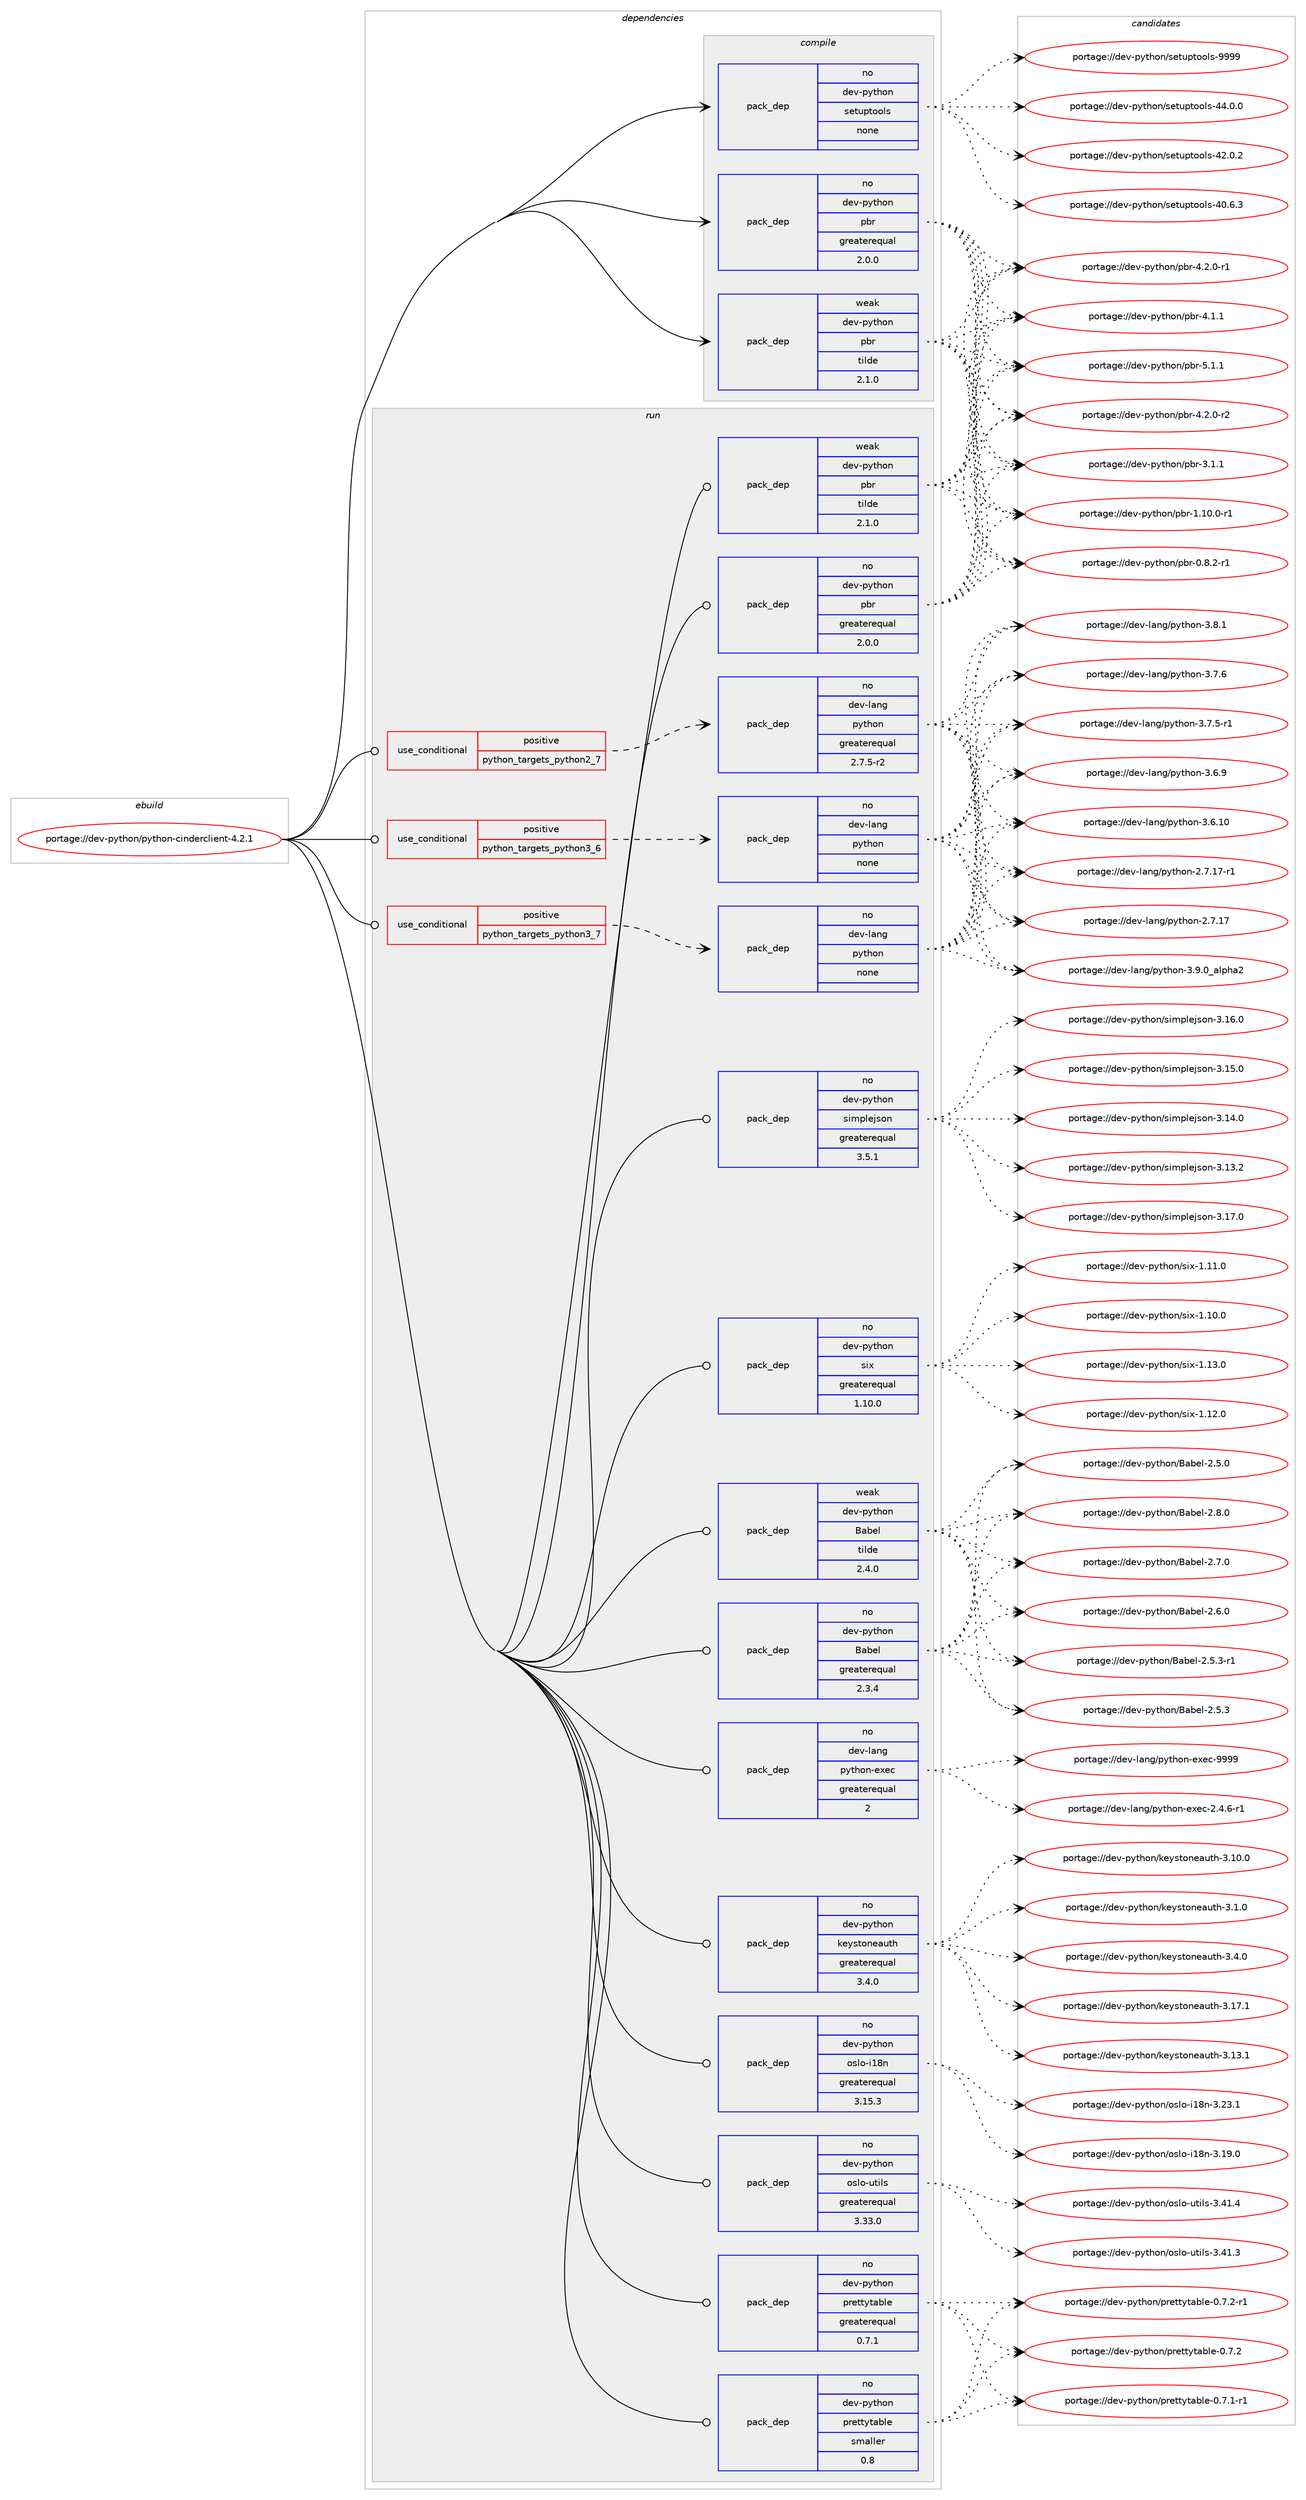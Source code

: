 digraph prolog {

# *************
# Graph options
# *************

newrank=true;
concentrate=true;
compound=true;
graph [rankdir=LR,fontname=Helvetica,fontsize=10,ranksep=1.5];#, ranksep=2.5, nodesep=0.2];
edge  [arrowhead=vee];
node  [fontname=Helvetica,fontsize=10];

# **********
# The ebuild
# **********

subgraph cluster_leftcol {
color=gray;
label=<<i>ebuild</i>>;
id [label="portage://dev-python/python-cinderclient-4.2.1", color=red, width=4, href="../dev-python/python-cinderclient-4.2.1.svg"];
}

# ****************
# The dependencies
# ****************

subgraph cluster_midcol {
color=gray;
label=<<i>dependencies</i>>;
subgraph cluster_compile {
fillcolor="#eeeeee";
style=filled;
label=<<i>compile</i>>;
subgraph pack320242 {
dependency433165 [label=<<TABLE BORDER="0" CELLBORDER="1" CELLSPACING="0" CELLPADDING="4" WIDTH="220"><TR><TD ROWSPAN="6" CELLPADDING="30">pack_dep</TD></TR><TR><TD WIDTH="110">no</TD></TR><TR><TD>dev-python</TD></TR><TR><TD>pbr</TD></TR><TR><TD>greaterequal</TD></TR><TR><TD>2.0.0</TD></TR></TABLE>>, shape=none, color=blue];
}
id:e -> dependency433165:w [weight=20,style="solid",arrowhead="vee"];
subgraph pack320243 {
dependency433166 [label=<<TABLE BORDER="0" CELLBORDER="1" CELLSPACING="0" CELLPADDING="4" WIDTH="220"><TR><TD ROWSPAN="6" CELLPADDING="30">pack_dep</TD></TR><TR><TD WIDTH="110">no</TD></TR><TR><TD>dev-python</TD></TR><TR><TD>setuptools</TD></TR><TR><TD>none</TD></TR><TR><TD></TD></TR></TABLE>>, shape=none, color=blue];
}
id:e -> dependency433166:w [weight=20,style="solid",arrowhead="vee"];
subgraph pack320244 {
dependency433167 [label=<<TABLE BORDER="0" CELLBORDER="1" CELLSPACING="0" CELLPADDING="4" WIDTH="220"><TR><TD ROWSPAN="6" CELLPADDING="30">pack_dep</TD></TR><TR><TD WIDTH="110">weak</TD></TR><TR><TD>dev-python</TD></TR><TR><TD>pbr</TD></TR><TR><TD>tilde</TD></TR><TR><TD>2.1.0</TD></TR></TABLE>>, shape=none, color=blue];
}
id:e -> dependency433167:w [weight=20,style="solid",arrowhead="vee"];
}
subgraph cluster_compileandrun {
fillcolor="#eeeeee";
style=filled;
label=<<i>compile and run</i>>;
}
subgraph cluster_run {
fillcolor="#eeeeee";
style=filled;
label=<<i>run</i>>;
subgraph cond108008 {
dependency433168 [label=<<TABLE BORDER="0" CELLBORDER="1" CELLSPACING="0" CELLPADDING="4"><TR><TD ROWSPAN="3" CELLPADDING="10">use_conditional</TD></TR><TR><TD>positive</TD></TR><TR><TD>python_targets_python2_7</TD></TR></TABLE>>, shape=none, color=red];
subgraph pack320245 {
dependency433169 [label=<<TABLE BORDER="0" CELLBORDER="1" CELLSPACING="0" CELLPADDING="4" WIDTH="220"><TR><TD ROWSPAN="6" CELLPADDING="30">pack_dep</TD></TR><TR><TD WIDTH="110">no</TD></TR><TR><TD>dev-lang</TD></TR><TR><TD>python</TD></TR><TR><TD>greaterequal</TD></TR><TR><TD>2.7.5-r2</TD></TR></TABLE>>, shape=none, color=blue];
}
dependency433168:e -> dependency433169:w [weight=20,style="dashed",arrowhead="vee"];
}
id:e -> dependency433168:w [weight=20,style="solid",arrowhead="odot"];
subgraph cond108009 {
dependency433170 [label=<<TABLE BORDER="0" CELLBORDER="1" CELLSPACING="0" CELLPADDING="4"><TR><TD ROWSPAN="3" CELLPADDING="10">use_conditional</TD></TR><TR><TD>positive</TD></TR><TR><TD>python_targets_python3_6</TD></TR></TABLE>>, shape=none, color=red];
subgraph pack320246 {
dependency433171 [label=<<TABLE BORDER="0" CELLBORDER="1" CELLSPACING="0" CELLPADDING="4" WIDTH="220"><TR><TD ROWSPAN="6" CELLPADDING="30">pack_dep</TD></TR><TR><TD WIDTH="110">no</TD></TR><TR><TD>dev-lang</TD></TR><TR><TD>python</TD></TR><TR><TD>none</TD></TR><TR><TD></TD></TR></TABLE>>, shape=none, color=blue];
}
dependency433170:e -> dependency433171:w [weight=20,style="dashed",arrowhead="vee"];
}
id:e -> dependency433170:w [weight=20,style="solid",arrowhead="odot"];
subgraph cond108010 {
dependency433172 [label=<<TABLE BORDER="0" CELLBORDER="1" CELLSPACING="0" CELLPADDING="4"><TR><TD ROWSPAN="3" CELLPADDING="10">use_conditional</TD></TR><TR><TD>positive</TD></TR><TR><TD>python_targets_python3_7</TD></TR></TABLE>>, shape=none, color=red];
subgraph pack320247 {
dependency433173 [label=<<TABLE BORDER="0" CELLBORDER="1" CELLSPACING="0" CELLPADDING="4" WIDTH="220"><TR><TD ROWSPAN="6" CELLPADDING="30">pack_dep</TD></TR><TR><TD WIDTH="110">no</TD></TR><TR><TD>dev-lang</TD></TR><TR><TD>python</TD></TR><TR><TD>none</TD></TR><TR><TD></TD></TR></TABLE>>, shape=none, color=blue];
}
dependency433172:e -> dependency433173:w [weight=20,style="dashed",arrowhead="vee"];
}
id:e -> dependency433172:w [weight=20,style="solid",arrowhead="odot"];
subgraph pack320248 {
dependency433174 [label=<<TABLE BORDER="0" CELLBORDER="1" CELLSPACING="0" CELLPADDING="4" WIDTH="220"><TR><TD ROWSPAN="6" CELLPADDING="30">pack_dep</TD></TR><TR><TD WIDTH="110">no</TD></TR><TR><TD>dev-lang</TD></TR><TR><TD>python-exec</TD></TR><TR><TD>greaterequal</TD></TR><TR><TD>2</TD></TR></TABLE>>, shape=none, color=blue];
}
id:e -> dependency433174:w [weight=20,style="solid",arrowhead="odot"];
subgraph pack320249 {
dependency433175 [label=<<TABLE BORDER="0" CELLBORDER="1" CELLSPACING="0" CELLPADDING="4" WIDTH="220"><TR><TD ROWSPAN="6" CELLPADDING="30">pack_dep</TD></TR><TR><TD WIDTH="110">no</TD></TR><TR><TD>dev-python</TD></TR><TR><TD>Babel</TD></TR><TR><TD>greaterequal</TD></TR><TR><TD>2.3.4</TD></TR></TABLE>>, shape=none, color=blue];
}
id:e -> dependency433175:w [weight=20,style="solid",arrowhead="odot"];
subgraph pack320250 {
dependency433176 [label=<<TABLE BORDER="0" CELLBORDER="1" CELLSPACING="0" CELLPADDING="4" WIDTH="220"><TR><TD ROWSPAN="6" CELLPADDING="30">pack_dep</TD></TR><TR><TD WIDTH="110">no</TD></TR><TR><TD>dev-python</TD></TR><TR><TD>keystoneauth</TD></TR><TR><TD>greaterequal</TD></TR><TR><TD>3.4.0</TD></TR></TABLE>>, shape=none, color=blue];
}
id:e -> dependency433176:w [weight=20,style="solid",arrowhead="odot"];
subgraph pack320251 {
dependency433177 [label=<<TABLE BORDER="0" CELLBORDER="1" CELLSPACING="0" CELLPADDING="4" WIDTH="220"><TR><TD ROWSPAN="6" CELLPADDING="30">pack_dep</TD></TR><TR><TD WIDTH="110">no</TD></TR><TR><TD>dev-python</TD></TR><TR><TD>oslo-i18n</TD></TR><TR><TD>greaterequal</TD></TR><TR><TD>3.15.3</TD></TR></TABLE>>, shape=none, color=blue];
}
id:e -> dependency433177:w [weight=20,style="solid",arrowhead="odot"];
subgraph pack320252 {
dependency433178 [label=<<TABLE BORDER="0" CELLBORDER="1" CELLSPACING="0" CELLPADDING="4" WIDTH="220"><TR><TD ROWSPAN="6" CELLPADDING="30">pack_dep</TD></TR><TR><TD WIDTH="110">no</TD></TR><TR><TD>dev-python</TD></TR><TR><TD>oslo-utils</TD></TR><TR><TD>greaterequal</TD></TR><TR><TD>3.33.0</TD></TR></TABLE>>, shape=none, color=blue];
}
id:e -> dependency433178:w [weight=20,style="solid",arrowhead="odot"];
subgraph pack320253 {
dependency433179 [label=<<TABLE BORDER="0" CELLBORDER="1" CELLSPACING="0" CELLPADDING="4" WIDTH="220"><TR><TD ROWSPAN="6" CELLPADDING="30">pack_dep</TD></TR><TR><TD WIDTH="110">no</TD></TR><TR><TD>dev-python</TD></TR><TR><TD>pbr</TD></TR><TR><TD>greaterequal</TD></TR><TR><TD>2.0.0</TD></TR></TABLE>>, shape=none, color=blue];
}
id:e -> dependency433179:w [weight=20,style="solid",arrowhead="odot"];
subgraph pack320254 {
dependency433180 [label=<<TABLE BORDER="0" CELLBORDER="1" CELLSPACING="0" CELLPADDING="4" WIDTH="220"><TR><TD ROWSPAN="6" CELLPADDING="30">pack_dep</TD></TR><TR><TD WIDTH="110">no</TD></TR><TR><TD>dev-python</TD></TR><TR><TD>prettytable</TD></TR><TR><TD>greaterequal</TD></TR><TR><TD>0.7.1</TD></TR></TABLE>>, shape=none, color=blue];
}
id:e -> dependency433180:w [weight=20,style="solid",arrowhead="odot"];
subgraph pack320255 {
dependency433181 [label=<<TABLE BORDER="0" CELLBORDER="1" CELLSPACING="0" CELLPADDING="4" WIDTH="220"><TR><TD ROWSPAN="6" CELLPADDING="30">pack_dep</TD></TR><TR><TD WIDTH="110">no</TD></TR><TR><TD>dev-python</TD></TR><TR><TD>prettytable</TD></TR><TR><TD>smaller</TD></TR><TR><TD>0.8</TD></TR></TABLE>>, shape=none, color=blue];
}
id:e -> dependency433181:w [weight=20,style="solid",arrowhead="odot"];
subgraph pack320256 {
dependency433182 [label=<<TABLE BORDER="0" CELLBORDER="1" CELLSPACING="0" CELLPADDING="4" WIDTH="220"><TR><TD ROWSPAN="6" CELLPADDING="30">pack_dep</TD></TR><TR><TD WIDTH="110">no</TD></TR><TR><TD>dev-python</TD></TR><TR><TD>simplejson</TD></TR><TR><TD>greaterequal</TD></TR><TR><TD>3.5.1</TD></TR></TABLE>>, shape=none, color=blue];
}
id:e -> dependency433182:w [weight=20,style="solid",arrowhead="odot"];
subgraph pack320257 {
dependency433183 [label=<<TABLE BORDER="0" CELLBORDER="1" CELLSPACING="0" CELLPADDING="4" WIDTH="220"><TR><TD ROWSPAN="6" CELLPADDING="30">pack_dep</TD></TR><TR><TD WIDTH="110">no</TD></TR><TR><TD>dev-python</TD></TR><TR><TD>six</TD></TR><TR><TD>greaterequal</TD></TR><TR><TD>1.10.0</TD></TR></TABLE>>, shape=none, color=blue];
}
id:e -> dependency433183:w [weight=20,style="solid",arrowhead="odot"];
subgraph pack320258 {
dependency433184 [label=<<TABLE BORDER="0" CELLBORDER="1" CELLSPACING="0" CELLPADDING="4" WIDTH="220"><TR><TD ROWSPAN="6" CELLPADDING="30">pack_dep</TD></TR><TR><TD WIDTH="110">weak</TD></TR><TR><TD>dev-python</TD></TR><TR><TD>Babel</TD></TR><TR><TD>tilde</TD></TR><TR><TD>2.4.0</TD></TR></TABLE>>, shape=none, color=blue];
}
id:e -> dependency433184:w [weight=20,style="solid",arrowhead="odot"];
subgraph pack320259 {
dependency433185 [label=<<TABLE BORDER="0" CELLBORDER="1" CELLSPACING="0" CELLPADDING="4" WIDTH="220"><TR><TD ROWSPAN="6" CELLPADDING="30">pack_dep</TD></TR><TR><TD WIDTH="110">weak</TD></TR><TR><TD>dev-python</TD></TR><TR><TD>pbr</TD></TR><TR><TD>tilde</TD></TR><TR><TD>2.1.0</TD></TR></TABLE>>, shape=none, color=blue];
}
id:e -> dependency433185:w [weight=20,style="solid",arrowhead="odot"];
}
}

# **************
# The candidates
# **************

subgraph cluster_choices {
rank=same;
color=gray;
label=<<i>candidates</i>>;

subgraph choice320242 {
color=black;
nodesep=1;
choice100101118451121211161041111104711298114455346494649 [label="portage://dev-python/pbr-5.1.1", color=red, width=4,href="../dev-python/pbr-5.1.1.svg"];
choice1001011184511212111610411111047112981144552465046484511450 [label="portage://dev-python/pbr-4.2.0-r2", color=red, width=4,href="../dev-python/pbr-4.2.0-r2.svg"];
choice1001011184511212111610411111047112981144552465046484511449 [label="portage://dev-python/pbr-4.2.0-r1", color=red, width=4,href="../dev-python/pbr-4.2.0-r1.svg"];
choice100101118451121211161041111104711298114455246494649 [label="portage://dev-python/pbr-4.1.1", color=red, width=4,href="../dev-python/pbr-4.1.1.svg"];
choice100101118451121211161041111104711298114455146494649 [label="portage://dev-python/pbr-3.1.1", color=red, width=4,href="../dev-python/pbr-3.1.1.svg"];
choice100101118451121211161041111104711298114454946494846484511449 [label="portage://dev-python/pbr-1.10.0-r1", color=red, width=4,href="../dev-python/pbr-1.10.0-r1.svg"];
choice1001011184511212111610411111047112981144548465646504511449 [label="portage://dev-python/pbr-0.8.2-r1", color=red, width=4,href="../dev-python/pbr-0.8.2-r1.svg"];
dependency433165:e -> choice100101118451121211161041111104711298114455346494649:w [style=dotted,weight="100"];
dependency433165:e -> choice1001011184511212111610411111047112981144552465046484511450:w [style=dotted,weight="100"];
dependency433165:e -> choice1001011184511212111610411111047112981144552465046484511449:w [style=dotted,weight="100"];
dependency433165:e -> choice100101118451121211161041111104711298114455246494649:w [style=dotted,weight="100"];
dependency433165:e -> choice100101118451121211161041111104711298114455146494649:w [style=dotted,weight="100"];
dependency433165:e -> choice100101118451121211161041111104711298114454946494846484511449:w [style=dotted,weight="100"];
dependency433165:e -> choice1001011184511212111610411111047112981144548465646504511449:w [style=dotted,weight="100"];
}
subgraph choice320243 {
color=black;
nodesep=1;
choice10010111845112121116104111110471151011161171121161111111081154557575757 [label="portage://dev-python/setuptools-9999", color=red, width=4,href="../dev-python/setuptools-9999.svg"];
choice100101118451121211161041111104711510111611711211611111110811545525246484648 [label="portage://dev-python/setuptools-44.0.0", color=red, width=4,href="../dev-python/setuptools-44.0.0.svg"];
choice100101118451121211161041111104711510111611711211611111110811545525046484650 [label="portage://dev-python/setuptools-42.0.2", color=red, width=4,href="../dev-python/setuptools-42.0.2.svg"];
choice100101118451121211161041111104711510111611711211611111110811545524846544651 [label="portage://dev-python/setuptools-40.6.3", color=red, width=4,href="../dev-python/setuptools-40.6.3.svg"];
dependency433166:e -> choice10010111845112121116104111110471151011161171121161111111081154557575757:w [style=dotted,weight="100"];
dependency433166:e -> choice100101118451121211161041111104711510111611711211611111110811545525246484648:w [style=dotted,weight="100"];
dependency433166:e -> choice100101118451121211161041111104711510111611711211611111110811545525046484650:w [style=dotted,weight="100"];
dependency433166:e -> choice100101118451121211161041111104711510111611711211611111110811545524846544651:w [style=dotted,weight="100"];
}
subgraph choice320244 {
color=black;
nodesep=1;
choice100101118451121211161041111104711298114455346494649 [label="portage://dev-python/pbr-5.1.1", color=red, width=4,href="../dev-python/pbr-5.1.1.svg"];
choice1001011184511212111610411111047112981144552465046484511450 [label="portage://dev-python/pbr-4.2.0-r2", color=red, width=4,href="../dev-python/pbr-4.2.0-r2.svg"];
choice1001011184511212111610411111047112981144552465046484511449 [label="portage://dev-python/pbr-4.2.0-r1", color=red, width=4,href="../dev-python/pbr-4.2.0-r1.svg"];
choice100101118451121211161041111104711298114455246494649 [label="portage://dev-python/pbr-4.1.1", color=red, width=4,href="../dev-python/pbr-4.1.1.svg"];
choice100101118451121211161041111104711298114455146494649 [label="portage://dev-python/pbr-3.1.1", color=red, width=4,href="../dev-python/pbr-3.1.1.svg"];
choice100101118451121211161041111104711298114454946494846484511449 [label="portage://dev-python/pbr-1.10.0-r1", color=red, width=4,href="../dev-python/pbr-1.10.0-r1.svg"];
choice1001011184511212111610411111047112981144548465646504511449 [label="portage://dev-python/pbr-0.8.2-r1", color=red, width=4,href="../dev-python/pbr-0.8.2-r1.svg"];
dependency433167:e -> choice100101118451121211161041111104711298114455346494649:w [style=dotted,weight="100"];
dependency433167:e -> choice1001011184511212111610411111047112981144552465046484511450:w [style=dotted,weight="100"];
dependency433167:e -> choice1001011184511212111610411111047112981144552465046484511449:w [style=dotted,weight="100"];
dependency433167:e -> choice100101118451121211161041111104711298114455246494649:w [style=dotted,weight="100"];
dependency433167:e -> choice100101118451121211161041111104711298114455146494649:w [style=dotted,weight="100"];
dependency433167:e -> choice100101118451121211161041111104711298114454946494846484511449:w [style=dotted,weight="100"];
dependency433167:e -> choice1001011184511212111610411111047112981144548465646504511449:w [style=dotted,weight="100"];
}
subgraph choice320245 {
color=black;
nodesep=1;
choice10010111845108971101034711212111610411111045514657464895971081121049750 [label="portage://dev-lang/python-3.9.0_alpha2", color=red, width=4,href="../dev-lang/python-3.9.0_alpha2.svg"];
choice100101118451089711010347112121116104111110455146564649 [label="portage://dev-lang/python-3.8.1", color=red, width=4,href="../dev-lang/python-3.8.1.svg"];
choice100101118451089711010347112121116104111110455146554654 [label="portage://dev-lang/python-3.7.6", color=red, width=4,href="../dev-lang/python-3.7.6.svg"];
choice1001011184510897110103471121211161041111104551465546534511449 [label="portage://dev-lang/python-3.7.5-r1", color=red, width=4,href="../dev-lang/python-3.7.5-r1.svg"];
choice100101118451089711010347112121116104111110455146544657 [label="portage://dev-lang/python-3.6.9", color=red, width=4,href="../dev-lang/python-3.6.9.svg"];
choice10010111845108971101034711212111610411111045514654464948 [label="portage://dev-lang/python-3.6.10", color=red, width=4,href="../dev-lang/python-3.6.10.svg"];
choice100101118451089711010347112121116104111110455046554649554511449 [label="portage://dev-lang/python-2.7.17-r1", color=red, width=4,href="../dev-lang/python-2.7.17-r1.svg"];
choice10010111845108971101034711212111610411111045504655464955 [label="portage://dev-lang/python-2.7.17", color=red, width=4,href="../dev-lang/python-2.7.17.svg"];
dependency433169:e -> choice10010111845108971101034711212111610411111045514657464895971081121049750:w [style=dotted,weight="100"];
dependency433169:e -> choice100101118451089711010347112121116104111110455146564649:w [style=dotted,weight="100"];
dependency433169:e -> choice100101118451089711010347112121116104111110455146554654:w [style=dotted,weight="100"];
dependency433169:e -> choice1001011184510897110103471121211161041111104551465546534511449:w [style=dotted,weight="100"];
dependency433169:e -> choice100101118451089711010347112121116104111110455146544657:w [style=dotted,weight="100"];
dependency433169:e -> choice10010111845108971101034711212111610411111045514654464948:w [style=dotted,weight="100"];
dependency433169:e -> choice100101118451089711010347112121116104111110455046554649554511449:w [style=dotted,weight="100"];
dependency433169:e -> choice10010111845108971101034711212111610411111045504655464955:w [style=dotted,weight="100"];
}
subgraph choice320246 {
color=black;
nodesep=1;
choice10010111845108971101034711212111610411111045514657464895971081121049750 [label="portage://dev-lang/python-3.9.0_alpha2", color=red, width=4,href="../dev-lang/python-3.9.0_alpha2.svg"];
choice100101118451089711010347112121116104111110455146564649 [label="portage://dev-lang/python-3.8.1", color=red, width=4,href="../dev-lang/python-3.8.1.svg"];
choice100101118451089711010347112121116104111110455146554654 [label="portage://dev-lang/python-3.7.6", color=red, width=4,href="../dev-lang/python-3.7.6.svg"];
choice1001011184510897110103471121211161041111104551465546534511449 [label="portage://dev-lang/python-3.7.5-r1", color=red, width=4,href="../dev-lang/python-3.7.5-r1.svg"];
choice100101118451089711010347112121116104111110455146544657 [label="portage://dev-lang/python-3.6.9", color=red, width=4,href="../dev-lang/python-3.6.9.svg"];
choice10010111845108971101034711212111610411111045514654464948 [label="portage://dev-lang/python-3.6.10", color=red, width=4,href="../dev-lang/python-3.6.10.svg"];
choice100101118451089711010347112121116104111110455046554649554511449 [label="portage://dev-lang/python-2.7.17-r1", color=red, width=4,href="../dev-lang/python-2.7.17-r1.svg"];
choice10010111845108971101034711212111610411111045504655464955 [label="portage://dev-lang/python-2.7.17", color=red, width=4,href="../dev-lang/python-2.7.17.svg"];
dependency433171:e -> choice10010111845108971101034711212111610411111045514657464895971081121049750:w [style=dotted,weight="100"];
dependency433171:e -> choice100101118451089711010347112121116104111110455146564649:w [style=dotted,weight="100"];
dependency433171:e -> choice100101118451089711010347112121116104111110455146554654:w [style=dotted,weight="100"];
dependency433171:e -> choice1001011184510897110103471121211161041111104551465546534511449:w [style=dotted,weight="100"];
dependency433171:e -> choice100101118451089711010347112121116104111110455146544657:w [style=dotted,weight="100"];
dependency433171:e -> choice10010111845108971101034711212111610411111045514654464948:w [style=dotted,weight="100"];
dependency433171:e -> choice100101118451089711010347112121116104111110455046554649554511449:w [style=dotted,weight="100"];
dependency433171:e -> choice10010111845108971101034711212111610411111045504655464955:w [style=dotted,weight="100"];
}
subgraph choice320247 {
color=black;
nodesep=1;
choice10010111845108971101034711212111610411111045514657464895971081121049750 [label="portage://dev-lang/python-3.9.0_alpha2", color=red, width=4,href="../dev-lang/python-3.9.0_alpha2.svg"];
choice100101118451089711010347112121116104111110455146564649 [label="portage://dev-lang/python-3.8.1", color=red, width=4,href="../dev-lang/python-3.8.1.svg"];
choice100101118451089711010347112121116104111110455146554654 [label="portage://dev-lang/python-3.7.6", color=red, width=4,href="../dev-lang/python-3.7.6.svg"];
choice1001011184510897110103471121211161041111104551465546534511449 [label="portage://dev-lang/python-3.7.5-r1", color=red, width=4,href="../dev-lang/python-3.7.5-r1.svg"];
choice100101118451089711010347112121116104111110455146544657 [label="portage://dev-lang/python-3.6.9", color=red, width=4,href="../dev-lang/python-3.6.9.svg"];
choice10010111845108971101034711212111610411111045514654464948 [label="portage://dev-lang/python-3.6.10", color=red, width=4,href="../dev-lang/python-3.6.10.svg"];
choice100101118451089711010347112121116104111110455046554649554511449 [label="portage://dev-lang/python-2.7.17-r1", color=red, width=4,href="../dev-lang/python-2.7.17-r1.svg"];
choice10010111845108971101034711212111610411111045504655464955 [label="portage://dev-lang/python-2.7.17", color=red, width=4,href="../dev-lang/python-2.7.17.svg"];
dependency433173:e -> choice10010111845108971101034711212111610411111045514657464895971081121049750:w [style=dotted,weight="100"];
dependency433173:e -> choice100101118451089711010347112121116104111110455146564649:w [style=dotted,weight="100"];
dependency433173:e -> choice100101118451089711010347112121116104111110455146554654:w [style=dotted,weight="100"];
dependency433173:e -> choice1001011184510897110103471121211161041111104551465546534511449:w [style=dotted,weight="100"];
dependency433173:e -> choice100101118451089711010347112121116104111110455146544657:w [style=dotted,weight="100"];
dependency433173:e -> choice10010111845108971101034711212111610411111045514654464948:w [style=dotted,weight="100"];
dependency433173:e -> choice100101118451089711010347112121116104111110455046554649554511449:w [style=dotted,weight="100"];
dependency433173:e -> choice10010111845108971101034711212111610411111045504655464955:w [style=dotted,weight="100"];
}
subgraph choice320248 {
color=black;
nodesep=1;
choice10010111845108971101034711212111610411111045101120101994557575757 [label="portage://dev-lang/python-exec-9999", color=red, width=4,href="../dev-lang/python-exec-9999.svg"];
choice10010111845108971101034711212111610411111045101120101994550465246544511449 [label="portage://dev-lang/python-exec-2.4.6-r1", color=red, width=4,href="../dev-lang/python-exec-2.4.6-r1.svg"];
dependency433174:e -> choice10010111845108971101034711212111610411111045101120101994557575757:w [style=dotted,weight="100"];
dependency433174:e -> choice10010111845108971101034711212111610411111045101120101994550465246544511449:w [style=dotted,weight="100"];
}
subgraph choice320249 {
color=black;
nodesep=1;
choice1001011184511212111610411111047669798101108455046564648 [label="portage://dev-python/Babel-2.8.0", color=red, width=4,href="../dev-python/Babel-2.8.0.svg"];
choice1001011184511212111610411111047669798101108455046554648 [label="portage://dev-python/Babel-2.7.0", color=red, width=4,href="../dev-python/Babel-2.7.0.svg"];
choice1001011184511212111610411111047669798101108455046544648 [label="portage://dev-python/Babel-2.6.0", color=red, width=4,href="../dev-python/Babel-2.6.0.svg"];
choice10010111845112121116104111110476697981011084550465346514511449 [label="portage://dev-python/Babel-2.5.3-r1", color=red, width=4,href="../dev-python/Babel-2.5.3-r1.svg"];
choice1001011184511212111610411111047669798101108455046534651 [label="portage://dev-python/Babel-2.5.3", color=red, width=4,href="../dev-python/Babel-2.5.3.svg"];
choice1001011184511212111610411111047669798101108455046534648 [label="portage://dev-python/Babel-2.5.0", color=red, width=4,href="../dev-python/Babel-2.5.0.svg"];
dependency433175:e -> choice1001011184511212111610411111047669798101108455046564648:w [style=dotted,weight="100"];
dependency433175:e -> choice1001011184511212111610411111047669798101108455046554648:w [style=dotted,weight="100"];
dependency433175:e -> choice1001011184511212111610411111047669798101108455046544648:w [style=dotted,weight="100"];
dependency433175:e -> choice10010111845112121116104111110476697981011084550465346514511449:w [style=dotted,weight="100"];
dependency433175:e -> choice1001011184511212111610411111047669798101108455046534651:w [style=dotted,weight="100"];
dependency433175:e -> choice1001011184511212111610411111047669798101108455046534648:w [style=dotted,weight="100"];
}
subgraph choice320250 {
color=black;
nodesep=1;
choice100101118451121211161041111104710710112111511611111010197117116104455146524648 [label="portage://dev-python/keystoneauth-3.4.0", color=red, width=4,href="../dev-python/keystoneauth-3.4.0.svg"];
choice10010111845112121116104111110471071011211151161111101019711711610445514649554649 [label="portage://dev-python/keystoneauth-3.17.1", color=red, width=4,href="../dev-python/keystoneauth-3.17.1.svg"];
choice10010111845112121116104111110471071011211151161111101019711711610445514649514649 [label="portage://dev-python/keystoneauth-3.13.1", color=red, width=4,href="../dev-python/keystoneauth-3.13.1.svg"];
choice10010111845112121116104111110471071011211151161111101019711711610445514649484648 [label="portage://dev-python/keystoneauth-3.10.0", color=red, width=4,href="../dev-python/keystoneauth-3.10.0.svg"];
choice100101118451121211161041111104710710112111511611111010197117116104455146494648 [label="portage://dev-python/keystoneauth-3.1.0", color=red, width=4,href="../dev-python/keystoneauth-3.1.0.svg"];
dependency433176:e -> choice100101118451121211161041111104710710112111511611111010197117116104455146524648:w [style=dotted,weight="100"];
dependency433176:e -> choice10010111845112121116104111110471071011211151161111101019711711610445514649554649:w [style=dotted,weight="100"];
dependency433176:e -> choice10010111845112121116104111110471071011211151161111101019711711610445514649514649:w [style=dotted,weight="100"];
dependency433176:e -> choice10010111845112121116104111110471071011211151161111101019711711610445514649484648:w [style=dotted,weight="100"];
dependency433176:e -> choice100101118451121211161041111104710710112111511611111010197117116104455146494648:w [style=dotted,weight="100"];
}
subgraph choice320251 {
color=black;
nodesep=1;
choice100101118451121211161041111104711111510811145105495611045514650514649 [label="portage://dev-python/oslo-i18n-3.23.1", color=red, width=4,href="../dev-python/oslo-i18n-3.23.1.svg"];
choice100101118451121211161041111104711111510811145105495611045514649574648 [label="portage://dev-python/oslo-i18n-3.19.0", color=red, width=4,href="../dev-python/oslo-i18n-3.19.0.svg"];
dependency433177:e -> choice100101118451121211161041111104711111510811145105495611045514650514649:w [style=dotted,weight="100"];
dependency433177:e -> choice100101118451121211161041111104711111510811145105495611045514649574648:w [style=dotted,weight="100"];
}
subgraph choice320252 {
color=black;
nodesep=1;
choice10010111845112121116104111110471111151081114511711610510811545514652494652 [label="portage://dev-python/oslo-utils-3.41.4", color=red, width=4,href="../dev-python/oslo-utils-3.41.4.svg"];
choice10010111845112121116104111110471111151081114511711610510811545514652494651 [label="portage://dev-python/oslo-utils-3.41.3", color=red, width=4,href="../dev-python/oslo-utils-3.41.3.svg"];
dependency433178:e -> choice10010111845112121116104111110471111151081114511711610510811545514652494652:w [style=dotted,weight="100"];
dependency433178:e -> choice10010111845112121116104111110471111151081114511711610510811545514652494651:w [style=dotted,weight="100"];
}
subgraph choice320253 {
color=black;
nodesep=1;
choice100101118451121211161041111104711298114455346494649 [label="portage://dev-python/pbr-5.1.1", color=red, width=4,href="../dev-python/pbr-5.1.1.svg"];
choice1001011184511212111610411111047112981144552465046484511450 [label="portage://dev-python/pbr-4.2.0-r2", color=red, width=4,href="../dev-python/pbr-4.2.0-r2.svg"];
choice1001011184511212111610411111047112981144552465046484511449 [label="portage://dev-python/pbr-4.2.0-r1", color=red, width=4,href="../dev-python/pbr-4.2.0-r1.svg"];
choice100101118451121211161041111104711298114455246494649 [label="portage://dev-python/pbr-4.1.1", color=red, width=4,href="../dev-python/pbr-4.1.1.svg"];
choice100101118451121211161041111104711298114455146494649 [label="portage://dev-python/pbr-3.1.1", color=red, width=4,href="../dev-python/pbr-3.1.1.svg"];
choice100101118451121211161041111104711298114454946494846484511449 [label="portage://dev-python/pbr-1.10.0-r1", color=red, width=4,href="../dev-python/pbr-1.10.0-r1.svg"];
choice1001011184511212111610411111047112981144548465646504511449 [label="portage://dev-python/pbr-0.8.2-r1", color=red, width=4,href="../dev-python/pbr-0.8.2-r1.svg"];
dependency433179:e -> choice100101118451121211161041111104711298114455346494649:w [style=dotted,weight="100"];
dependency433179:e -> choice1001011184511212111610411111047112981144552465046484511450:w [style=dotted,weight="100"];
dependency433179:e -> choice1001011184511212111610411111047112981144552465046484511449:w [style=dotted,weight="100"];
dependency433179:e -> choice100101118451121211161041111104711298114455246494649:w [style=dotted,weight="100"];
dependency433179:e -> choice100101118451121211161041111104711298114455146494649:w [style=dotted,weight="100"];
dependency433179:e -> choice100101118451121211161041111104711298114454946494846484511449:w [style=dotted,weight="100"];
dependency433179:e -> choice1001011184511212111610411111047112981144548465646504511449:w [style=dotted,weight="100"];
}
subgraph choice320254 {
color=black;
nodesep=1;
choice100101118451121211161041111104711211410111611612111697981081014548465546504511449 [label="portage://dev-python/prettytable-0.7.2-r1", color=red, width=4,href="../dev-python/prettytable-0.7.2-r1.svg"];
choice10010111845112121116104111110471121141011161161211169798108101454846554650 [label="portage://dev-python/prettytable-0.7.2", color=red, width=4,href="../dev-python/prettytable-0.7.2.svg"];
choice100101118451121211161041111104711211410111611612111697981081014548465546494511449 [label="portage://dev-python/prettytable-0.7.1-r1", color=red, width=4,href="../dev-python/prettytable-0.7.1-r1.svg"];
dependency433180:e -> choice100101118451121211161041111104711211410111611612111697981081014548465546504511449:w [style=dotted,weight="100"];
dependency433180:e -> choice10010111845112121116104111110471121141011161161211169798108101454846554650:w [style=dotted,weight="100"];
dependency433180:e -> choice100101118451121211161041111104711211410111611612111697981081014548465546494511449:w [style=dotted,weight="100"];
}
subgraph choice320255 {
color=black;
nodesep=1;
choice100101118451121211161041111104711211410111611612111697981081014548465546504511449 [label="portage://dev-python/prettytable-0.7.2-r1", color=red, width=4,href="../dev-python/prettytable-0.7.2-r1.svg"];
choice10010111845112121116104111110471121141011161161211169798108101454846554650 [label="portage://dev-python/prettytable-0.7.2", color=red, width=4,href="../dev-python/prettytable-0.7.2.svg"];
choice100101118451121211161041111104711211410111611612111697981081014548465546494511449 [label="portage://dev-python/prettytable-0.7.1-r1", color=red, width=4,href="../dev-python/prettytable-0.7.1-r1.svg"];
dependency433181:e -> choice100101118451121211161041111104711211410111611612111697981081014548465546504511449:w [style=dotted,weight="100"];
dependency433181:e -> choice10010111845112121116104111110471121141011161161211169798108101454846554650:w [style=dotted,weight="100"];
dependency433181:e -> choice100101118451121211161041111104711211410111611612111697981081014548465546494511449:w [style=dotted,weight="100"];
}
subgraph choice320256 {
color=black;
nodesep=1;
choice100101118451121211161041111104711510510911210810110611511111045514649554648 [label="portage://dev-python/simplejson-3.17.0", color=red, width=4,href="../dev-python/simplejson-3.17.0.svg"];
choice100101118451121211161041111104711510510911210810110611511111045514649544648 [label="portage://dev-python/simplejson-3.16.0", color=red, width=4,href="../dev-python/simplejson-3.16.0.svg"];
choice100101118451121211161041111104711510510911210810110611511111045514649534648 [label="portage://dev-python/simplejson-3.15.0", color=red, width=4,href="../dev-python/simplejson-3.15.0.svg"];
choice100101118451121211161041111104711510510911210810110611511111045514649524648 [label="portage://dev-python/simplejson-3.14.0", color=red, width=4,href="../dev-python/simplejson-3.14.0.svg"];
choice100101118451121211161041111104711510510911210810110611511111045514649514650 [label="portage://dev-python/simplejson-3.13.2", color=red, width=4,href="../dev-python/simplejson-3.13.2.svg"];
dependency433182:e -> choice100101118451121211161041111104711510510911210810110611511111045514649554648:w [style=dotted,weight="100"];
dependency433182:e -> choice100101118451121211161041111104711510510911210810110611511111045514649544648:w [style=dotted,weight="100"];
dependency433182:e -> choice100101118451121211161041111104711510510911210810110611511111045514649534648:w [style=dotted,weight="100"];
dependency433182:e -> choice100101118451121211161041111104711510510911210810110611511111045514649524648:w [style=dotted,weight="100"];
dependency433182:e -> choice100101118451121211161041111104711510510911210810110611511111045514649514650:w [style=dotted,weight="100"];
}
subgraph choice320257 {
color=black;
nodesep=1;
choice100101118451121211161041111104711510512045494649514648 [label="portage://dev-python/six-1.13.0", color=red, width=4,href="../dev-python/six-1.13.0.svg"];
choice100101118451121211161041111104711510512045494649504648 [label="portage://dev-python/six-1.12.0", color=red, width=4,href="../dev-python/six-1.12.0.svg"];
choice100101118451121211161041111104711510512045494649494648 [label="portage://dev-python/six-1.11.0", color=red, width=4,href="../dev-python/six-1.11.0.svg"];
choice100101118451121211161041111104711510512045494649484648 [label="portage://dev-python/six-1.10.0", color=red, width=4,href="../dev-python/six-1.10.0.svg"];
dependency433183:e -> choice100101118451121211161041111104711510512045494649514648:w [style=dotted,weight="100"];
dependency433183:e -> choice100101118451121211161041111104711510512045494649504648:w [style=dotted,weight="100"];
dependency433183:e -> choice100101118451121211161041111104711510512045494649494648:w [style=dotted,weight="100"];
dependency433183:e -> choice100101118451121211161041111104711510512045494649484648:w [style=dotted,weight="100"];
}
subgraph choice320258 {
color=black;
nodesep=1;
choice1001011184511212111610411111047669798101108455046564648 [label="portage://dev-python/Babel-2.8.0", color=red, width=4,href="../dev-python/Babel-2.8.0.svg"];
choice1001011184511212111610411111047669798101108455046554648 [label="portage://dev-python/Babel-2.7.0", color=red, width=4,href="../dev-python/Babel-2.7.0.svg"];
choice1001011184511212111610411111047669798101108455046544648 [label="portage://dev-python/Babel-2.6.0", color=red, width=4,href="../dev-python/Babel-2.6.0.svg"];
choice10010111845112121116104111110476697981011084550465346514511449 [label="portage://dev-python/Babel-2.5.3-r1", color=red, width=4,href="../dev-python/Babel-2.5.3-r1.svg"];
choice1001011184511212111610411111047669798101108455046534651 [label="portage://dev-python/Babel-2.5.3", color=red, width=4,href="../dev-python/Babel-2.5.3.svg"];
choice1001011184511212111610411111047669798101108455046534648 [label="portage://dev-python/Babel-2.5.0", color=red, width=4,href="../dev-python/Babel-2.5.0.svg"];
dependency433184:e -> choice1001011184511212111610411111047669798101108455046564648:w [style=dotted,weight="100"];
dependency433184:e -> choice1001011184511212111610411111047669798101108455046554648:w [style=dotted,weight="100"];
dependency433184:e -> choice1001011184511212111610411111047669798101108455046544648:w [style=dotted,weight="100"];
dependency433184:e -> choice10010111845112121116104111110476697981011084550465346514511449:w [style=dotted,weight="100"];
dependency433184:e -> choice1001011184511212111610411111047669798101108455046534651:w [style=dotted,weight="100"];
dependency433184:e -> choice1001011184511212111610411111047669798101108455046534648:w [style=dotted,weight="100"];
}
subgraph choice320259 {
color=black;
nodesep=1;
choice100101118451121211161041111104711298114455346494649 [label="portage://dev-python/pbr-5.1.1", color=red, width=4,href="../dev-python/pbr-5.1.1.svg"];
choice1001011184511212111610411111047112981144552465046484511450 [label="portage://dev-python/pbr-4.2.0-r2", color=red, width=4,href="../dev-python/pbr-4.2.0-r2.svg"];
choice1001011184511212111610411111047112981144552465046484511449 [label="portage://dev-python/pbr-4.2.0-r1", color=red, width=4,href="../dev-python/pbr-4.2.0-r1.svg"];
choice100101118451121211161041111104711298114455246494649 [label="portage://dev-python/pbr-4.1.1", color=red, width=4,href="../dev-python/pbr-4.1.1.svg"];
choice100101118451121211161041111104711298114455146494649 [label="portage://dev-python/pbr-3.1.1", color=red, width=4,href="../dev-python/pbr-3.1.1.svg"];
choice100101118451121211161041111104711298114454946494846484511449 [label="portage://dev-python/pbr-1.10.0-r1", color=red, width=4,href="../dev-python/pbr-1.10.0-r1.svg"];
choice1001011184511212111610411111047112981144548465646504511449 [label="portage://dev-python/pbr-0.8.2-r1", color=red, width=4,href="../dev-python/pbr-0.8.2-r1.svg"];
dependency433185:e -> choice100101118451121211161041111104711298114455346494649:w [style=dotted,weight="100"];
dependency433185:e -> choice1001011184511212111610411111047112981144552465046484511450:w [style=dotted,weight="100"];
dependency433185:e -> choice1001011184511212111610411111047112981144552465046484511449:w [style=dotted,weight="100"];
dependency433185:e -> choice100101118451121211161041111104711298114455246494649:w [style=dotted,weight="100"];
dependency433185:e -> choice100101118451121211161041111104711298114455146494649:w [style=dotted,weight="100"];
dependency433185:e -> choice100101118451121211161041111104711298114454946494846484511449:w [style=dotted,weight="100"];
dependency433185:e -> choice1001011184511212111610411111047112981144548465646504511449:w [style=dotted,weight="100"];
}
}

}
